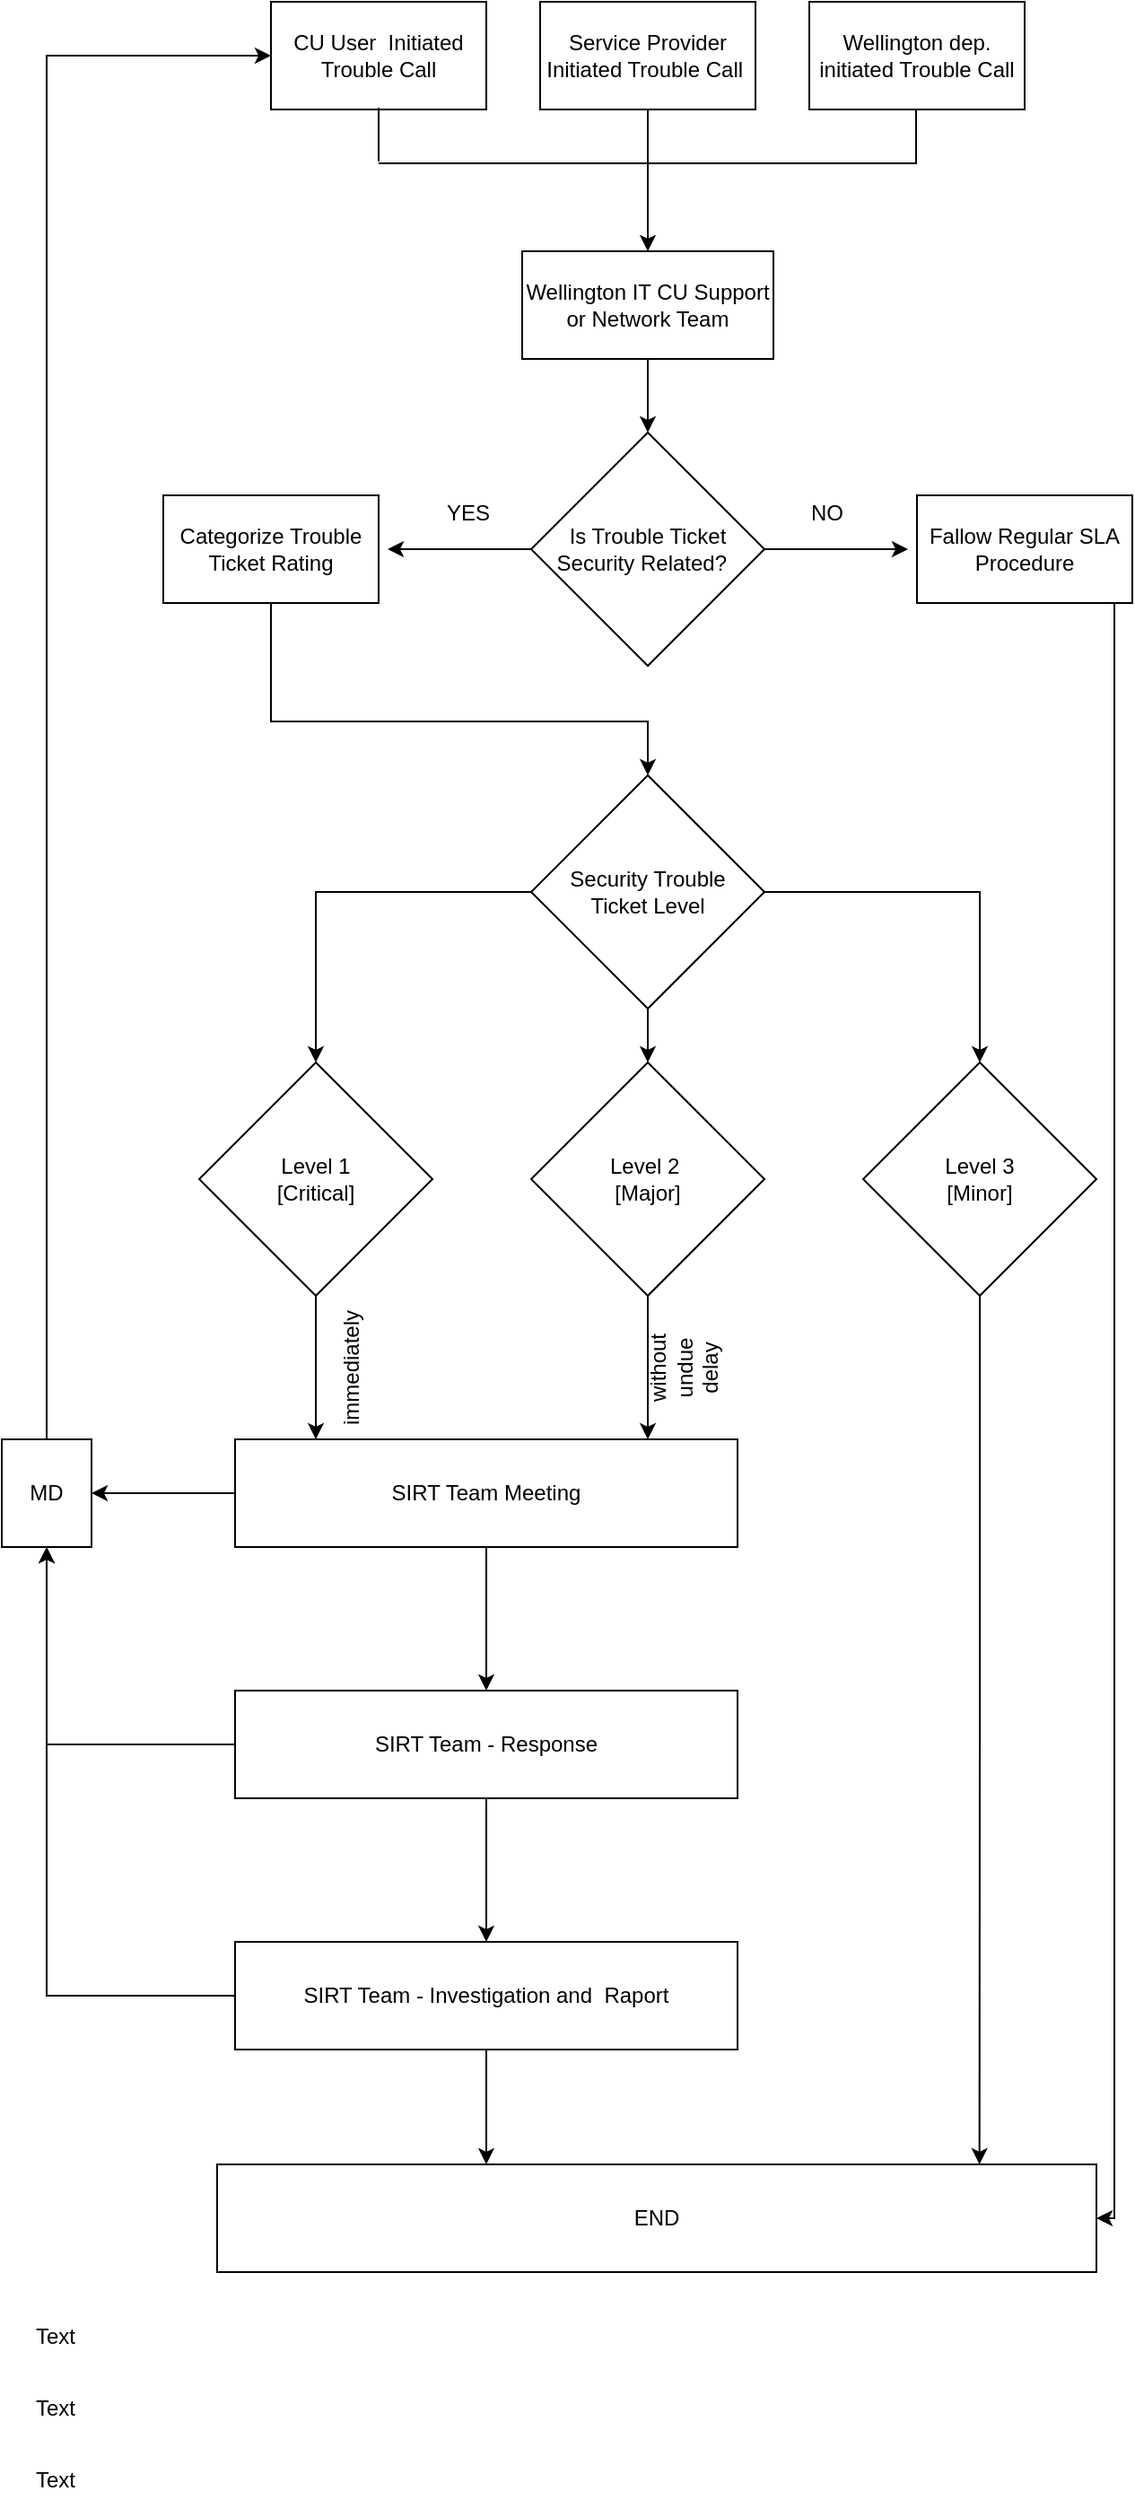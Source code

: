 <mxfile version="10.5.5" type="github"><diagram id="KJ2_a53D1GGo8SrAXgwF" name="Page-1"><mxGraphModel dx="1394" dy="753" grid="1" gridSize="10" guides="1" tooltips="1" connect="1" arrows="1" fold="1" page="1" pageScale="1" pageWidth="1169" pageHeight="1654" math="0" shadow="0"><root><mxCell id="0"/><mxCell id="1" parent="0"/><mxCell id="iHK0S9fnu3YOMKMNiOSD-1" value="CU User&amp;nbsp; Initiated Trouble Call" style="rounded=0;whiteSpace=wrap;html=1;" parent="1" vertex="1"><mxGeometry x="150" y="59" width="120" height="60" as="geometry"/></mxCell><mxCell id="iHK0S9fnu3YOMKMNiOSD-2" value="Wellington dep. initiated Trouble Call" style="rounded=0;whiteSpace=wrap;html=1;" parent="1" vertex="1"><mxGeometry x="450" y="59" width="120" height="60" as="geometry"/></mxCell><mxCell id="-r1b6HpNnSvZWwQu3AGA-6" value="" style="edgeStyle=orthogonalEdgeStyle;rounded=0;orthogonalLoop=1;jettySize=auto;html=1;" parent="1" source="iHK0S9fnu3YOMKMNiOSD-3" target="-r1b6HpNnSvZWwQu3AGA-5" edge="1"><mxGeometry relative="1" as="geometry"/></mxCell><mxCell id="iHK0S9fnu3YOMKMNiOSD-3" value="Service Provider Initiated Trouble Call&amp;nbsp;" style="rounded=0;whiteSpace=wrap;html=1;" parent="1" vertex="1"><mxGeometry x="300" y="59" width="120" height="60" as="geometry"/></mxCell><mxCell id="-r1b6HpNnSvZWwQu3AGA-8" value="" style="edgeStyle=orthogonalEdgeStyle;rounded=0;orthogonalLoop=1;jettySize=auto;html=1;" parent="1" source="-r1b6HpNnSvZWwQu3AGA-5" edge="1"><mxGeometry relative="1" as="geometry"><mxPoint x="360" y="299" as="targetPoint"/></mxGeometry></mxCell><mxCell id="-r1b6HpNnSvZWwQu3AGA-5" value="Wellington IT CU Support or Network Team" style="rounded=0;whiteSpace=wrap;html=1;" parent="1" vertex="1"><mxGeometry x="290" y="198" width="140" height="60" as="geometry"/></mxCell><mxCell id="iHK0S9fnu3YOMKMNiOSD-5" value="" style="endArrow=none;html=1;" parent="1" edge="1"><mxGeometry width="50" height="50" relative="1" as="geometry"><mxPoint x="210" y="148" as="sourcePoint"/><mxPoint x="210" y="118" as="targetPoint"/><Array as="points"><mxPoint x="210" y="118"/></Array></mxGeometry></mxCell><mxCell id="iHK0S9fnu3YOMKMNiOSD-10" value="" style="endArrow=none;html=1;" parent="1" edge="1"><mxGeometry width="50" height="50" relative="1" as="geometry"><mxPoint x="509.5" y="149" as="sourcePoint"/><mxPoint x="509.5" y="119" as="targetPoint"/><Array as="points"><mxPoint x="509.5" y="119"/></Array></mxGeometry></mxCell><mxCell id="iHK0S9fnu3YOMKMNiOSD-11" value="" style="endArrow=none;html=1;" parent="1" edge="1"><mxGeometry width="50" height="50" relative="1" as="geometry"><mxPoint x="210" y="149" as="sourcePoint"/><mxPoint x="510" y="149" as="targetPoint"/></mxGeometry></mxCell><mxCell id="-r1b6HpNnSvZWwQu3AGA-12" value="" style="edgeStyle=orthogonalEdgeStyle;rounded=0;orthogonalLoop=1;jettySize=auto;html=1;" parent="1" source="-r1b6HpNnSvZWwQu3AGA-10" edge="1"><mxGeometry relative="1" as="geometry"><mxPoint x="505" y="364" as="targetPoint"/></mxGeometry></mxCell><mxCell id="-r1b6HpNnSvZWwQu3AGA-14" value="" style="edgeStyle=orthogonalEdgeStyle;rounded=0;orthogonalLoop=1;jettySize=auto;html=1;" parent="1" source="-r1b6HpNnSvZWwQu3AGA-10" edge="1"><mxGeometry relative="1" as="geometry"><mxPoint x="215" y="364" as="targetPoint"/></mxGeometry></mxCell><mxCell id="-r1b6HpNnSvZWwQu3AGA-10" value="Is Trouble Ticket Security Related?&amp;nbsp;&amp;nbsp;" style="rhombus;whiteSpace=wrap;html=1;" parent="1" vertex="1"><mxGeometry x="295" y="299" width="130" height="130" as="geometry"/></mxCell><mxCell id="-r1b6HpNnSvZWwQu3AGA-21" value="" style="edgeStyle=orthogonalEdgeStyle;rounded=0;orthogonalLoop=1;jettySize=auto;html=1;" parent="1" source="-r1b6HpNnSvZWwQu3AGA-15" target="-r1b6HpNnSvZWwQu3AGA-17" edge="1"><mxGeometry relative="1" as="geometry"><mxPoint x="150" y="474" as="targetPoint"/><Array as="points"><mxPoint x="150" y="460"/><mxPoint x="360" y="460"/></Array></mxGeometry></mxCell><mxCell id="-r1b6HpNnSvZWwQu3AGA-15" value="Categorize Trouble Ticket Rating" style="rounded=0;whiteSpace=wrap;html=1;" parent="1" vertex="1"><mxGeometry x="90" y="334" width="120" height="60" as="geometry"/></mxCell><mxCell id="35CMBXHgQ3A-FvDgFu1n-39" value="" style="edgeStyle=orthogonalEdgeStyle;rounded=0;orthogonalLoop=1;jettySize=auto;html=1;entryX=1;entryY=0.5;entryDx=0;entryDy=0;" edge="1" parent="1" source="-r1b6HpNnSvZWwQu3AGA-16" target="35CMBXHgQ3A-FvDgFu1n-8"><mxGeometry relative="1" as="geometry"><mxPoint x="570" y="474" as="targetPoint"/><Array as="points"><mxPoint x="620" y="1294"/></Array></mxGeometry></mxCell><mxCell id="-r1b6HpNnSvZWwQu3AGA-16" value="Fallow Regular SLA Procedure&lt;br&gt;" style="rounded=0;whiteSpace=wrap;html=1;" parent="1" vertex="1"><mxGeometry x="510" y="334" width="120" height="60" as="geometry"/></mxCell><mxCell id="-r1b6HpNnSvZWwQu3AGA-23" value="" style="edgeStyle=orthogonalEdgeStyle;rounded=0;orthogonalLoop=1;jettySize=auto;html=1;" parent="1" source="-r1b6HpNnSvZWwQu3AGA-17" target="-r1b6HpNnSvZWwQu3AGA-22" edge="1"><mxGeometry relative="1" as="geometry"/></mxCell><mxCell id="-r1b6HpNnSvZWwQu3AGA-25" value="" style="edgeStyle=orthogonalEdgeStyle;rounded=0;orthogonalLoop=1;jettySize=auto;html=1;" parent="1" source="-r1b6HpNnSvZWwQu3AGA-17" target="-r1b6HpNnSvZWwQu3AGA-24" edge="1"><mxGeometry relative="1" as="geometry"/></mxCell><mxCell id="-r1b6HpNnSvZWwQu3AGA-27" value="" style="edgeStyle=orthogonalEdgeStyle;rounded=0;orthogonalLoop=1;jettySize=auto;html=1;" parent="1" source="-r1b6HpNnSvZWwQu3AGA-17" target="-r1b6HpNnSvZWwQu3AGA-26" edge="1"><mxGeometry relative="1" as="geometry"/></mxCell><mxCell id="-r1b6HpNnSvZWwQu3AGA-17" value="Security Trouble &lt;br&gt;Ticket Level" style="rhombus;whiteSpace=wrap;html=1;" parent="1" vertex="1"><mxGeometry x="295" y="490" width="130" height="130" as="geometry"/></mxCell><mxCell id="35CMBXHgQ3A-FvDgFu1n-2" value="" style="edgeStyle=orthogonalEdgeStyle;rounded=0;orthogonalLoop=1;jettySize=auto;html=1;" edge="1" parent="1" source="-r1b6HpNnSvZWwQu3AGA-26"><mxGeometry relative="1" as="geometry"><mxPoint x="175" y="860" as="targetPoint"/></mxGeometry></mxCell><mxCell id="-r1b6HpNnSvZWwQu3AGA-26" value="Level 1&lt;br&gt;[Critical]&lt;br&gt;" style="rhombus;whiteSpace=wrap;html=1;" parent="1" vertex="1"><mxGeometry x="110" y="650" width="130" height="130" as="geometry"/></mxCell><mxCell id="35CMBXHgQ3A-FvDgFu1n-4" value="" style="edgeStyle=orthogonalEdgeStyle;rounded=0;orthogonalLoop=1;jettySize=auto;html=1;" edge="1" parent="1" source="-r1b6HpNnSvZWwQu3AGA-24"><mxGeometry relative="1" as="geometry"><mxPoint x="360" y="860" as="targetPoint"/></mxGeometry></mxCell><mxCell id="-r1b6HpNnSvZWwQu3AGA-24" value="Level 2&amp;nbsp;&lt;br&gt;[Major]&lt;br&gt;" style="rhombus;whiteSpace=wrap;html=1;" parent="1" vertex="1"><mxGeometry x="295" y="650" width="130" height="130" as="geometry"/></mxCell><mxCell id="35CMBXHgQ3A-FvDgFu1n-22" value="" style="edgeStyle=orthogonalEdgeStyle;rounded=0;orthogonalLoop=1;jettySize=auto;html=1;entryX=0.867;entryY=0;entryDx=0;entryDy=0;entryPerimeter=0;" edge="1" parent="1" source="-r1b6HpNnSvZWwQu3AGA-22" target="35CMBXHgQ3A-FvDgFu1n-8"><mxGeometry relative="1" as="geometry"><mxPoint x="545" y="860" as="targetPoint"/></mxGeometry></mxCell><mxCell id="-r1b6HpNnSvZWwQu3AGA-22" value="Level 3&lt;br&gt;[Minor]&lt;br&gt;" style="rhombus;whiteSpace=wrap;html=1;" parent="1" vertex="1"><mxGeometry x="480" y="650" width="130" height="130" as="geometry"/></mxCell><mxCell id="35CMBXHgQ3A-FvDgFu1n-13" value="" style="edgeStyle=orthogonalEdgeStyle;rounded=0;orthogonalLoop=1;jettySize=auto;html=1;" edge="1" parent="1" source="35CMBXHgQ3A-FvDgFu1n-7" target="35CMBXHgQ3A-FvDgFu1n-12"><mxGeometry relative="1" as="geometry"/></mxCell><mxCell id="35CMBXHgQ3A-FvDgFu1n-16" value="" style="edgeStyle=orthogonalEdgeStyle;rounded=0;orthogonalLoop=1;jettySize=auto;html=1;" edge="1" parent="1" source="35CMBXHgQ3A-FvDgFu1n-7" target="35CMBXHgQ3A-FvDgFu1n-15"><mxGeometry relative="1" as="geometry"/></mxCell><mxCell id="35CMBXHgQ3A-FvDgFu1n-7" value="SIRT Team Meeting&lt;br&gt;" style="rounded=0;whiteSpace=wrap;html=1;" vertex="1" parent="1"><mxGeometry x="130" y="860" width="280" height="60" as="geometry"/></mxCell><mxCell id="35CMBXHgQ3A-FvDgFu1n-18" value="" style="edgeStyle=orthogonalEdgeStyle;rounded=0;orthogonalLoop=1;jettySize=auto;html=1;" edge="1" parent="1" source="35CMBXHgQ3A-FvDgFu1n-15" target="35CMBXHgQ3A-FvDgFu1n-17"><mxGeometry relative="1" as="geometry"/></mxCell><mxCell id="35CMBXHgQ3A-FvDgFu1n-28" value="" style="edgeStyle=orthogonalEdgeStyle;rounded=0;orthogonalLoop=1;jettySize=auto;html=1;entryX=0.5;entryY=1;entryDx=0;entryDy=0;" edge="1" parent="1" source="35CMBXHgQ3A-FvDgFu1n-15" target="35CMBXHgQ3A-FvDgFu1n-12"><mxGeometry relative="1" as="geometry"><mxPoint x="30" y="1030" as="targetPoint"/></mxGeometry></mxCell><mxCell id="35CMBXHgQ3A-FvDgFu1n-15" value="SIRT Team - Response&lt;br&gt;" style="rounded=0;whiteSpace=wrap;html=1;" vertex="1" parent="1"><mxGeometry x="130" y="1000" width="280" height="60" as="geometry"/></mxCell><mxCell id="35CMBXHgQ3A-FvDgFu1n-23" value="" style="edgeStyle=orthogonalEdgeStyle;rounded=0;orthogonalLoop=1;jettySize=auto;html=1;" edge="1" parent="1" source="35CMBXHgQ3A-FvDgFu1n-17" target="35CMBXHgQ3A-FvDgFu1n-8"><mxGeometry relative="1" as="geometry"><Array as="points"><mxPoint x="270" y="1240"/><mxPoint x="270" y="1240"/></Array></mxGeometry></mxCell><mxCell id="35CMBXHgQ3A-FvDgFu1n-17" value="SIRT Team - Investigation and&amp;nbsp; Raport&lt;br&gt;" style="rounded=0;whiteSpace=wrap;html=1;" vertex="1" parent="1"><mxGeometry x="130" y="1140" width="280" height="60" as="geometry"/></mxCell><mxCell id="35CMBXHgQ3A-FvDgFu1n-30" value="" style="edgeStyle=orthogonalEdgeStyle;rounded=0;orthogonalLoop=1;jettySize=auto;html=1;entryX=0;entryY=0.5;entryDx=0;entryDy=0;" edge="1" parent="1" source="35CMBXHgQ3A-FvDgFu1n-12" target="iHK0S9fnu3YOMKMNiOSD-1"><mxGeometry relative="1" as="geometry"><mxPoint x="25" y="780" as="targetPoint"/><Array as="points"><mxPoint x="25" y="89"/></Array></mxGeometry></mxCell><mxCell id="35CMBXHgQ3A-FvDgFu1n-12" value="MD&lt;br&gt;" style="rounded=0;whiteSpace=wrap;html=1;" vertex="1" parent="1"><mxGeometry y="860" width="50" height="60" as="geometry"/></mxCell><mxCell id="35CMBXHgQ3A-FvDgFu1n-26" value="" style="edgeStyle=orthogonalEdgeStyle;rounded=0;orthogonalLoop=1;jettySize=auto;html=1;exitX=0;exitY=0.5;exitDx=0;exitDy=0;entryX=0.5;entryY=1;entryDx=0;entryDy=0;" edge="1" parent="1" source="35CMBXHgQ3A-FvDgFu1n-17" target="35CMBXHgQ3A-FvDgFu1n-12"><mxGeometry relative="1" as="geometry"><mxPoint x="30" y="930" as="targetPoint"/></mxGeometry></mxCell><mxCell id="35CMBXHgQ3A-FvDgFu1n-8" value="END" style="rounded=0;whiteSpace=wrap;html=1;" vertex="1" parent="1"><mxGeometry x="120" y="1264" width="490" height="60" as="geometry"/></mxCell><mxCell id="35CMBXHgQ3A-FvDgFu1n-9" value="&lt;span id=&quot;docs-internal-guid-8dfdb946-7fff-b210-fd6d-88d1084e0ddc&quot;&gt;&lt;span&gt;immediately&lt;/span&gt;&lt;/span&gt;" style="text;html=1;strokeColor=none;fillColor=none;align=center;verticalAlign=middle;whiteSpace=wrap;rounded=0;rotation=-90;" vertex="1" parent="1"><mxGeometry x="175" y="810" width="40" height="20" as="geometry"/></mxCell><mxCell id="35CMBXHgQ3A-FvDgFu1n-10" value="&lt;span id=&quot;docs-internal-guid-6e3599e8-7fff-3344-44cd-791d53078abe&quot;&gt;&lt;span&gt;&lt;br&gt;without undue delay&lt;/span&gt;&lt;/span&gt;&lt;br&gt;" style="text;html=1;strokeColor=none;fillColor=none;align=center;verticalAlign=middle;whiteSpace=wrap;rounded=0;rotation=-90;" vertex="1" parent="1"><mxGeometry x="350" y="810" width="46" height="20" as="geometry"/></mxCell><mxCell id="35CMBXHgQ3A-FvDgFu1n-31" value="Text" style="text;html=1;strokeColor=none;fillColor=none;align=center;verticalAlign=middle;whiteSpace=wrap;rounded=0;" vertex="1" parent="1"><mxGeometry x="10" y="1350" width="40" height="20" as="geometry"/></mxCell><mxCell id="35CMBXHgQ3A-FvDgFu1n-32" value="Text" style="text;html=1;strokeColor=none;fillColor=none;align=center;verticalAlign=middle;whiteSpace=wrap;rounded=0;" vertex="1" parent="1"><mxGeometry x="10" y="1390" width="40" height="20" as="geometry"/></mxCell><mxCell id="35CMBXHgQ3A-FvDgFu1n-33" value="Text" style="text;html=1;strokeColor=none;fillColor=none;align=center;verticalAlign=middle;whiteSpace=wrap;rounded=0;" vertex="1" parent="1"><mxGeometry x="10" y="1430" width="40" height="20" as="geometry"/></mxCell><mxCell id="35CMBXHgQ3A-FvDgFu1n-34" value="NO" style="text;html=1;strokeColor=none;fillColor=none;align=center;verticalAlign=middle;whiteSpace=wrap;rounded=0;" vertex="1" parent="1"><mxGeometry x="440" y="334" width="40" height="20" as="geometry"/></mxCell><mxCell id="35CMBXHgQ3A-FvDgFu1n-35" value="YES" style="text;html=1;strokeColor=none;fillColor=none;align=center;verticalAlign=middle;whiteSpace=wrap;rounded=0;" vertex="1" parent="1"><mxGeometry x="240" y="334" width="40" height="20" as="geometry"/></mxCell></root></mxGraphModel></diagram></mxfile>